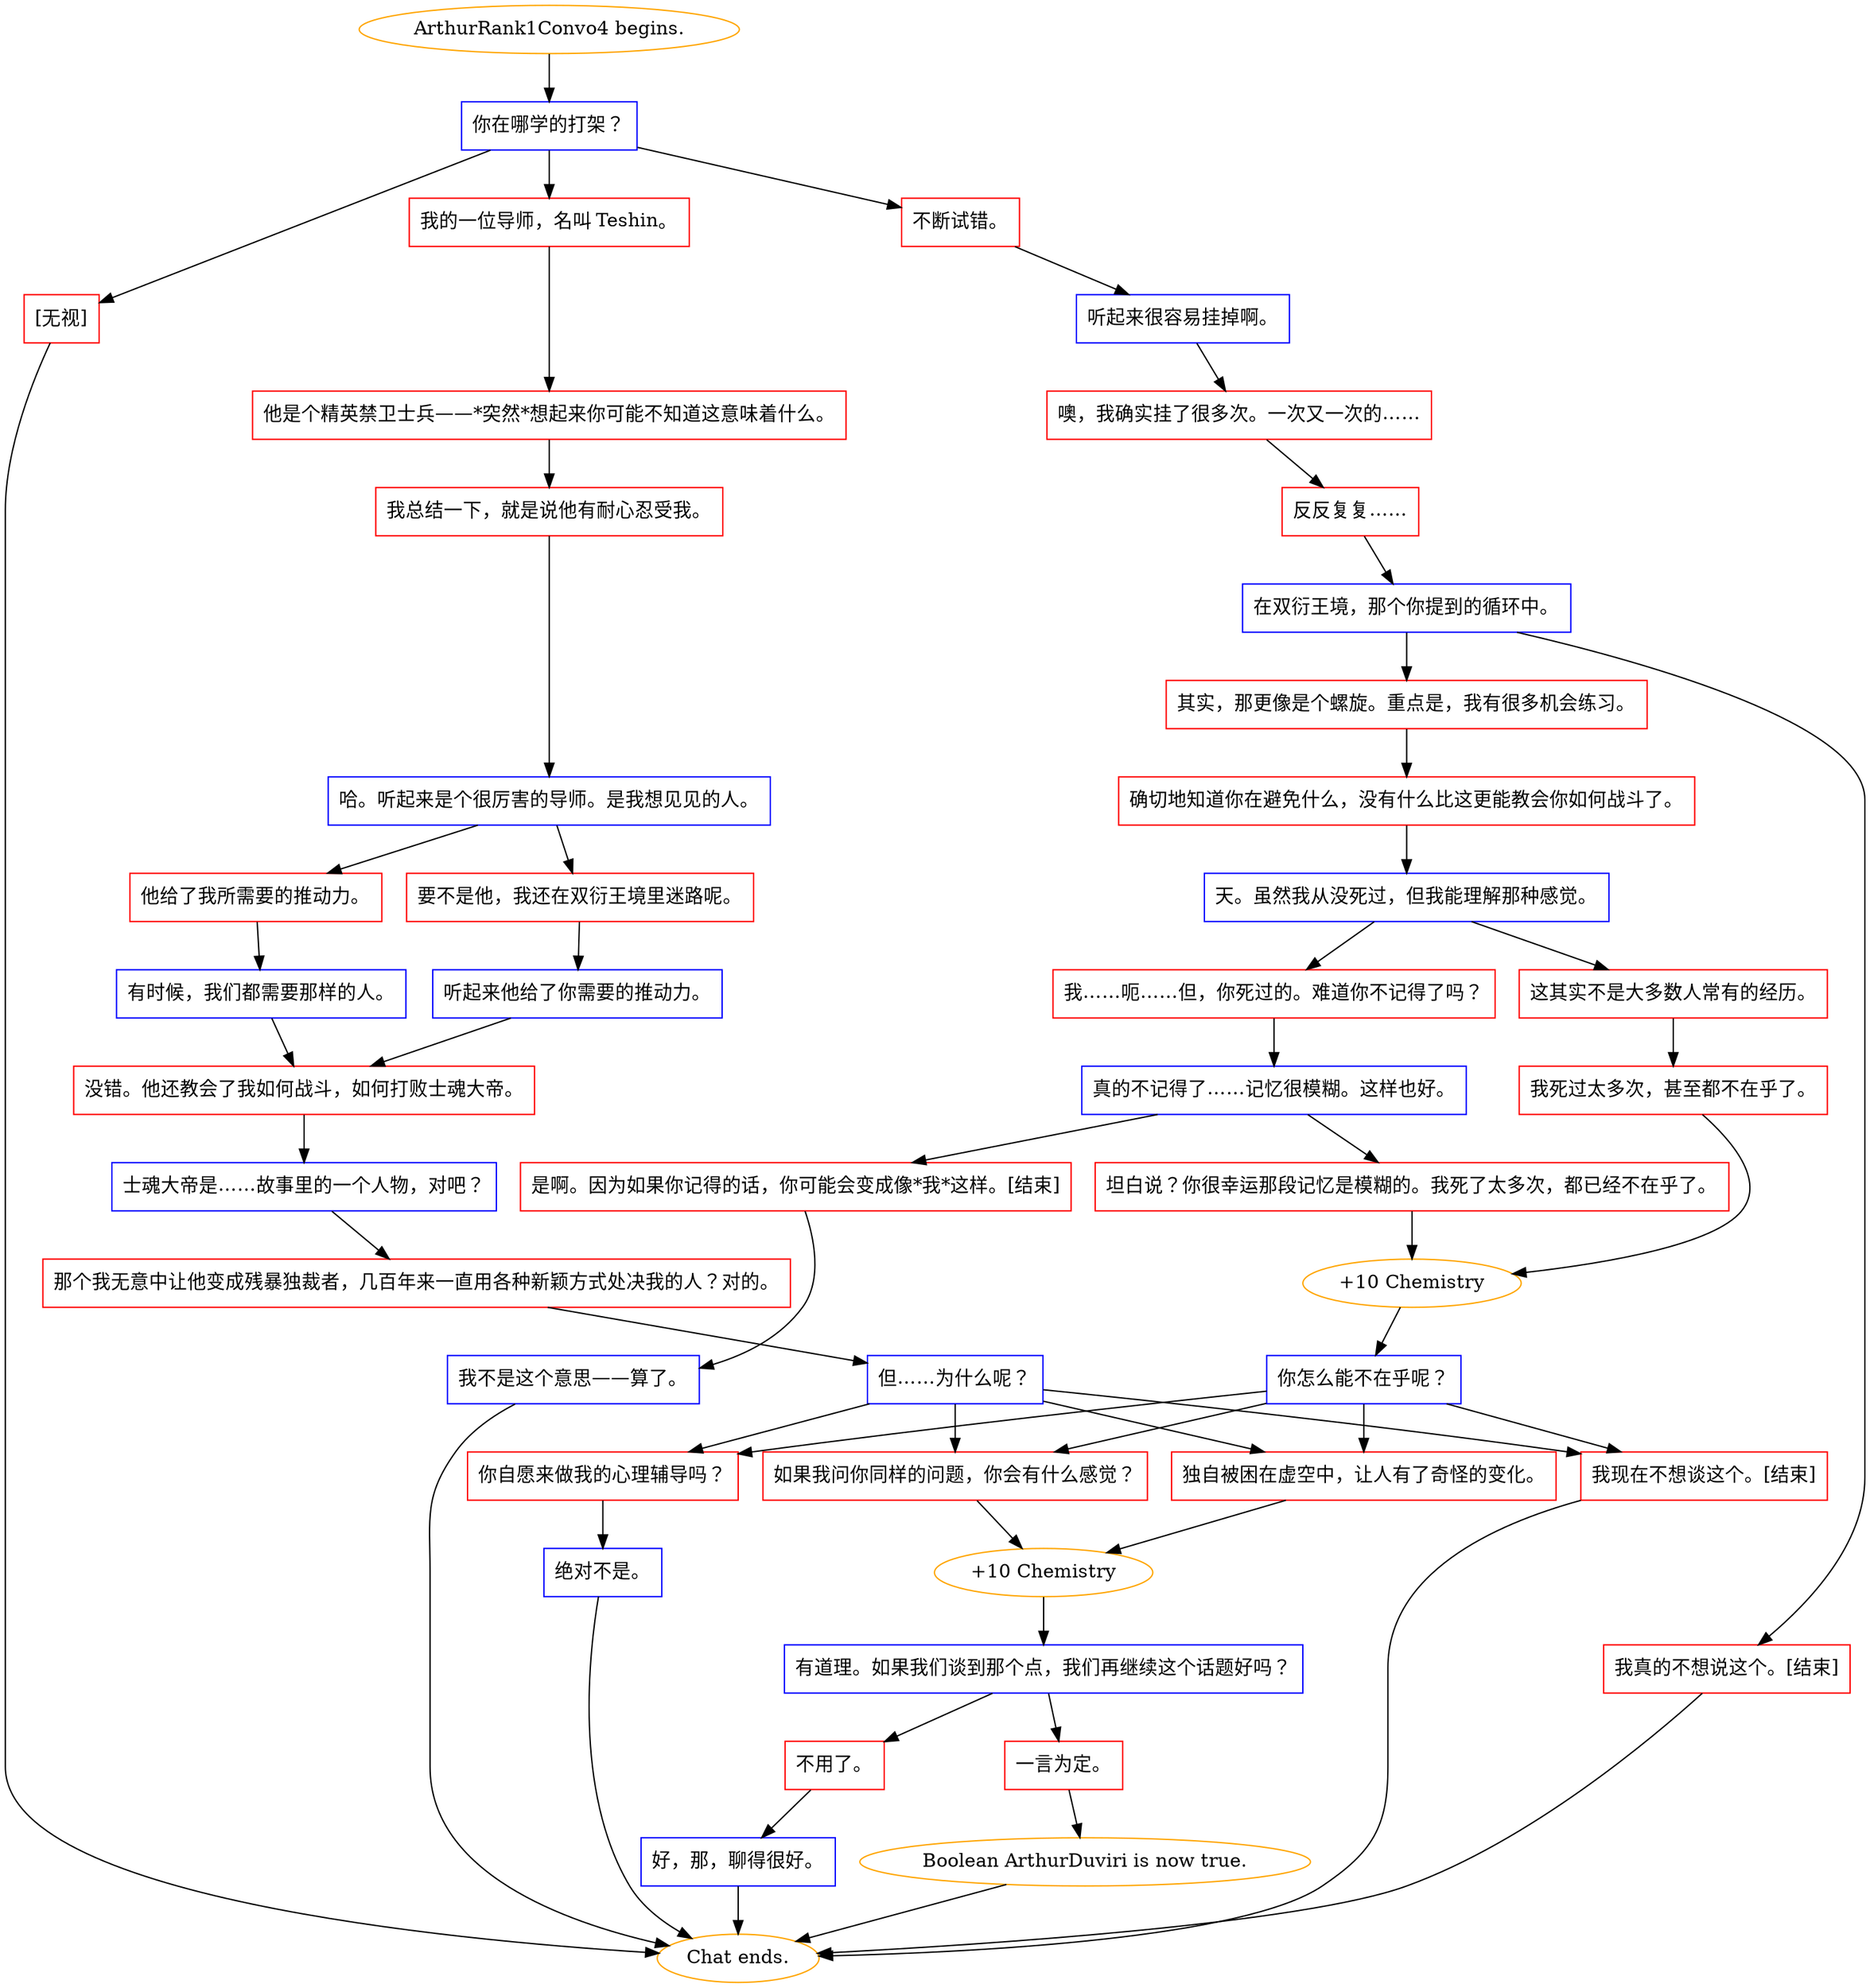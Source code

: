 digraph {
	"ArthurRank1Convo4 begins." [color=orange];
		"ArthurRank1Convo4 begins." -> j1873597178;
	j1873597178 [label="你在哪学的打架？",shape=box,color=blue];
		j1873597178 -> j3531721915;
		j1873597178 -> j924194618;
		j1873597178 -> j2424094220;
	j3531721915 [label="不断试错。",shape=box,color=red];
		j3531721915 -> j1399572706;
	j924194618 [label="我的一位导师，名叫 Teshin。",shape=box,color=red];
		j924194618 -> j1797914551;
	j2424094220 [label="[无视]",shape=box,color=red];
		j2424094220 -> "Chat ends.";
	j1399572706 [label="听起来很容易挂掉啊。",shape=box,color=blue];
		j1399572706 -> j2789363910;
	j1797914551 [label="他是个精英禁卫士兵——*突然*想起来你可能不知道这意味着什么。",shape=box,color=red];
		j1797914551 -> j4290134928;
	"Chat ends." [color=orange];
	j2789363910 [label="噢，我确实挂了很多次。一次又一次的……",shape=box,color=red];
		j2789363910 -> j3889958347;
	j4290134928 [label="我总结一下，就是说他有耐心忍受我。",shape=box,color=red];
		j4290134928 -> j3502718091;
	j3889958347 [label="反反复复……",shape=box,color=red];
		j3889958347 -> j335293148;
	j3502718091 [label="哈。听起来是个很厉害的导师。是我想见见的人。",shape=box,color=blue];
		j3502718091 -> j307824817;
		j3502718091 -> j433717380;
	j335293148 [label="在双衍王境，那个你提到的循环中。",shape=box,color=blue];
		j335293148 -> j2372746638;
		j335293148 -> j2455371042;
	j307824817 [label="要不是他，我还在双衍王境里迷路呢。",shape=box,color=red];
		j307824817 -> j86762121;
	j433717380 [label="他给了我所需要的推动力。",shape=box,color=red];
		j433717380 -> j1681325505;
	j2372746638 [label="其实，那更像是个螺旋。重点是，我有很多机会练习。",shape=box,color=red];
		j2372746638 -> j433303806;
	j2455371042 [label="我真的不想说这个。[结束]",shape=box,color=red];
		j2455371042 -> "Chat ends.";
	j86762121 [label="听起来他给了你需要的推动力。",shape=box,color=blue];
		j86762121 -> j83280574;
	j1681325505 [label="有时候，我们都需要那样的人。",shape=box,color=blue];
		j1681325505 -> j83280574;
	j433303806 [label="确切地知道你在避免什么，没有什么比这更能教会你如何战斗了。",shape=box,color=red];
		j433303806 -> j656382412;
	j83280574 [label="没错。他还教会了我如何战斗，如何打败士魂大帝。",shape=box,color=red];
		j83280574 -> j80107956;
	j656382412 [label="天。虽然我从没死过，但我能理解那种感觉。",shape=box,color=blue];
		j656382412 -> j3361004338;
		j656382412 -> j3365639338;
	j80107956 [label="士魂大帝是……故事里的一个人物，对吧？",shape=box,color=blue];
		j80107956 -> j4222758234;
	j3361004338 [label="我……呃……但，你死过的。难道你不记得了吗？",shape=box,color=red];
		j3361004338 -> j3044018994;
	j3365639338 [label="这其实不是大多数人常有的经历。",shape=box,color=red];
		j3365639338 -> j4087519396;
	j4222758234 [label="那个我无意中让他变成残暴独裁者，几百年来一直用各种新颖方式处决我的人？对的。",shape=box,color=red];
		j4222758234 -> j3697747903;
	j3044018994 [label="真的不记得了……记忆很模糊。这样也好。",shape=box,color=blue];
		j3044018994 -> j3710764701;
		j3044018994 -> j4120779902;
	j4087519396 [label="我死过太多次，甚至都不在乎了。",shape=box,color=red];
		j4087519396 -> j823291724;
	j3697747903 [label="但……为什么呢？",shape=box,color=blue];
		j3697747903 -> j3534357528;
		j3697747903 -> j1795350730;
		j3697747903 -> j2926166048;
		j3697747903 -> j1014718114;
	j3710764701 [label="是啊。因为如果你记得的话，你可能会变成像*我*这样。[结束]",shape=box,color=red];
		j3710764701 -> j131564533;
	j4120779902 [label="坦白说？你很幸运那段记忆是模糊的。我死了太多次，都已经不在乎了。",shape=box,color=red];
		j4120779902 -> j823291724;
	j823291724 [label="+10 Chemistry",color=orange];
		j823291724 -> j122331309;
	j3534357528 [label="如果我问你同样的问题，你会有什么感觉？",shape=box,color=red];
		j3534357528 -> j3809303958;
	j1795350730 [label="你自愿来做我的心理辅导吗？",shape=box,color=red];
		j1795350730 -> j4193089558;
	j2926166048 [label="独自被困在虚空中，让人有了奇怪的变化。",shape=box,color=red];
		j2926166048 -> j3809303958;
	j1014718114 [label="我现在不想谈这个。[结束]",shape=box,color=red];
		j1014718114 -> "Chat ends.";
	j131564533 [label="我不是这个意思——算了。",shape=box,color=blue];
		j131564533 -> "Chat ends.";
	j122331309 [label="你怎么能不在乎呢？",shape=box,color=blue];
		j122331309 -> j3534357528;
		j122331309 -> j1795350730;
		j122331309 -> j2926166048;
		j122331309 -> j1014718114;
	j3809303958 [label="+10 Chemistry",color=orange];
		j3809303958 -> j2228751934;
	j4193089558 [label="绝对不是。",shape=box,color=blue];
		j4193089558 -> "Chat ends.";
	j2228751934 [label="有道理。如果我们谈到那个点，我们再继续这个话题好吗？",shape=box,color=blue];
		j2228751934 -> j1526790652;
		j2228751934 -> j2008300022;
	j1526790652 [label="一言为定。",shape=box,color=red];
		j1526790652 -> j1992354670;
	j2008300022 [label="不用了。",shape=box,color=red];
		j2008300022 -> j493720572;
	j1992354670 [label="Boolean ArthurDuviri is now true.",color=orange];
		j1992354670 -> "Chat ends.";
	j493720572 [label="好，那，聊得很好。",shape=box,color=blue];
		j493720572 -> "Chat ends.";
}